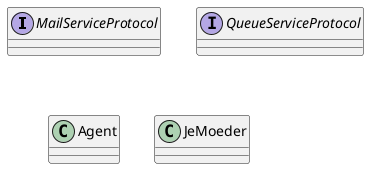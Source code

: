 @startuml Agent


interface MailServiceProtocol {}

interface QueueServiceProtocol {}

class Agent {}

class JeMoeder {}

@enduml
